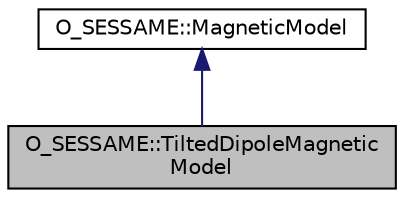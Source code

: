 digraph "O_SESSAME::TiltedDipoleMagneticModel"
{
 // LATEX_PDF_SIZE
  edge [fontname="Helvetica",fontsize="10",labelfontname="Helvetica",labelfontsize="10"];
  node [fontname="Helvetica",fontsize="10",shape=record];
  Node1 [label="O_SESSAME::TiltedDipoleMagnetic\lModel",height=0.2,width=0.4,color="black", fillcolor="grey75", style="filled", fontcolor="black",tooltip="Define the model of a magnetic field using a tilted dipole model."];
  Node2 -> Node1 [dir="back",color="midnightblue",fontsize="10",style="solid",fontname="Helvetica"];
  Node2 [label="O_SESSAME::MagneticModel",height=0.2,width=0.4,color="black", fillcolor="white", style="filled",URL="$classO__SESSAME_1_1MagneticModel.html",tooltip="The MagneticModel class encapsulates a magnetic model of a central body."];
}
